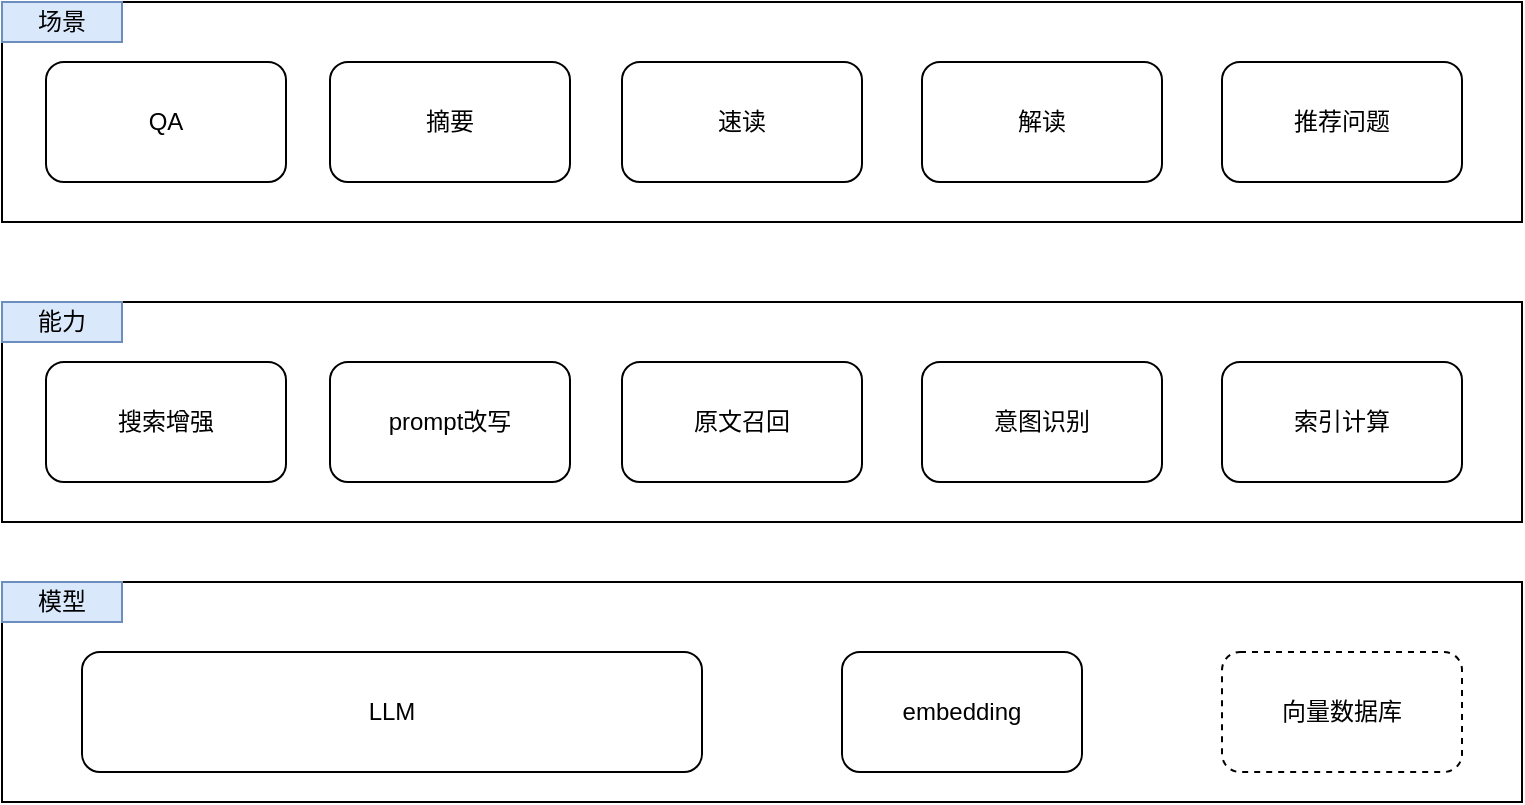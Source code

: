 <mxfile version="24.4.13" type="github">
  <diagram name="第 1 页" id="NPgBcdt4-zhkseoK6-Oz">
    <mxGraphModel dx="1306" dy="867" grid="1" gridSize="10" guides="1" tooltips="1" connect="1" arrows="1" fold="1" page="1" pageScale="1" pageWidth="827" pageHeight="1169" math="0" shadow="0">
      <root>
        <mxCell id="0" />
        <mxCell id="1" parent="0" />
        <mxCell id="IsW_-CaDHvVnwGVKBBUv-17" value="" style="rounded=0;whiteSpace=wrap;html=1;" vertex="1" parent="1">
          <mxGeometry x="130" y="490" width="760" height="110" as="geometry" />
        </mxCell>
        <mxCell id="IsW_-CaDHvVnwGVKBBUv-13" value="" style="rounded=0;whiteSpace=wrap;html=1;" vertex="1" parent="1">
          <mxGeometry x="130" y="350" width="760" height="110" as="geometry" />
        </mxCell>
        <mxCell id="IsW_-CaDHvVnwGVKBBUv-6" value="" style="rounded=0;whiteSpace=wrap;html=1;" vertex="1" parent="1">
          <mxGeometry x="130" y="200" width="760" height="110" as="geometry" />
        </mxCell>
        <mxCell id="IsW_-CaDHvVnwGVKBBUv-1" value="QA" style="rounded=1;whiteSpace=wrap;html=1;" vertex="1" parent="1">
          <mxGeometry x="152" y="230" width="120" height="60" as="geometry" />
        </mxCell>
        <mxCell id="IsW_-CaDHvVnwGVKBBUv-2" value="摘要" style="rounded=1;whiteSpace=wrap;html=1;" vertex="1" parent="1">
          <mxGeometry x="294" y="230" width="120" height="60" as="geometry" />
        </mxCell>
        <mxCell id="IsW_-CaDHvVnwGVKBBUv-3" value="速读" style="rounded=1;whiteSpace=wrap;html=1;" vertex="1" parent="1">
          <mxGeometry x="440" y="230" width="120" height="60" as="geometry" />
        </mxCell>
        <mxCell id="IsW_-CaDHvVnwGVKBBUv-4" value="解读" style="rounded=1;whiteSpace=wrap;html=1;" vertex="1" parent="1">
          <mxGeometry x="590" y="230" width="120" height="60" as="geometry" />
        </mxCell>
        <mxCell id="IsW_-CaDHvVnwGVKBBUv-7" value="场景" style="rounded=0;whiteSpace=wrap;html=1;fillColor=#dae8fc;strokeColor=#6c8ebf;" vertex="1" parent="1">
          <mxGeometry x="130" y="200" width="60" height="20" as="geometry" />
        </mxCell>
        <mxCell id="IsW_-CaDHvVnwGVKBBUv-8" value="搜索增强" style="rounded=1;whiteSpace=wrap;html=1;" vertex="1" parent="1">
          <mxGeometry x="152" y="380" width="120" height="60" as="geometry" />
        </mxCell>
        <mxCell id="IsW_-CaDHvVnwGVKBBUv-9" value="prompt改写" style="rounded=1;whiteSpace=wrap;html=1;" vertex="1" parent="1">
          <mxGeometry x="294" y="380" width="120" height="60" as="geometry" />
        </mxCell>
        <mxCell id="IsW_-CaDHvVnwGVKBBUv-10" value="原文召回" style="rounded=1;whiteSpace=wrap;html=1;" vertex="1" parent="1">
          <mxGeometry x="440" y="380" width="120" height="60" as="geometry" />
        </mxCell>
        <mxCell id="IsW_-CaDHvVnwGVKBBUv-11" value="意图识别" style="rounded=1;whiteSpace=wrap;html=1;" vertex="1" parent="1">
          <mxGeometry x="590" y="380" width="120" height="60" as="geometry" />
        </mxCell>
        <mxCell id="IsW_-CaDHvVnwGVKBBUv-12" value="推荐问题" style="rounded=1;whiteSpace=wrap;html=1;" vertex="1" parent="1">
          <mxGeometry x="740" y="230" width="120" height="60" as="geometry" />
        </mxCell>
        <mxCell id="IsW_-CaDHvVnwGVKBBUv-14" value="能力" style="rounded=0;whiteSpace=wrap;html=1;fillColor=#dae8fc;strokeColor=#6c8ebf;" vertex="1" parent="1">
          <mxGeometry x="130" y="350" width="60" height="20" as="geometry" />
        </mxCell>
        <mxCell id="IsW_-CaDHvVnwGVKBBUv-15" value="LLM" style="rounded=1;whiteSpace=wrap;html=1;" vertex="1" parent="1">
          <mxGeometry x="170" y="525" width="310" height="60" as="geometry" />
        </mxCell>
        <mxCell id="IsW_-CaDHvVnwGVKBBUv-16" value="embedding" style="rounded=1;whiteSpace=wrap;html=1;" vertex="1" parent="1">
          <mxGeometry x="550" y="525" width="120" height="60" as="geometry" />
        </mxCell>
        <mxCell id="IsW_-CaDHvVnwGVKBBUv-18" value="模型" style="rounded=0;whiteSpace=wrap;html=1;fillColor=#dae8fc;strokeColor=#6c8ebf;" vertex="1" parent="1">
          <mxGeometry x="130" y="490" width="60" height="20" as="geometry" />
        </mxCell>
        <mxCell id="IsW_-CaDHvVnwGVKBBUv-19" value="向量数据库" style="rounded=1;whiteSpace=wrap;html=1;dashed=1;" vertex="1" parent="1">
          <mxGeometry x="740" y="525" width="120" height="60" as="geometry" />
        </mxCell>
        <mxCell id="IsW_-CaDHvVnwGVKBBUv-20" value="索引计算" style="rounded=1;whiteSpace=wrap;html=1;" vertex="1" parent="1">
          <mxGeometry x="740" y="380" width="120" height="60" as="geometry" />
        </mxCell>
      </root>
    </mxGraphModel>
  </diagram>
</mxfile>
